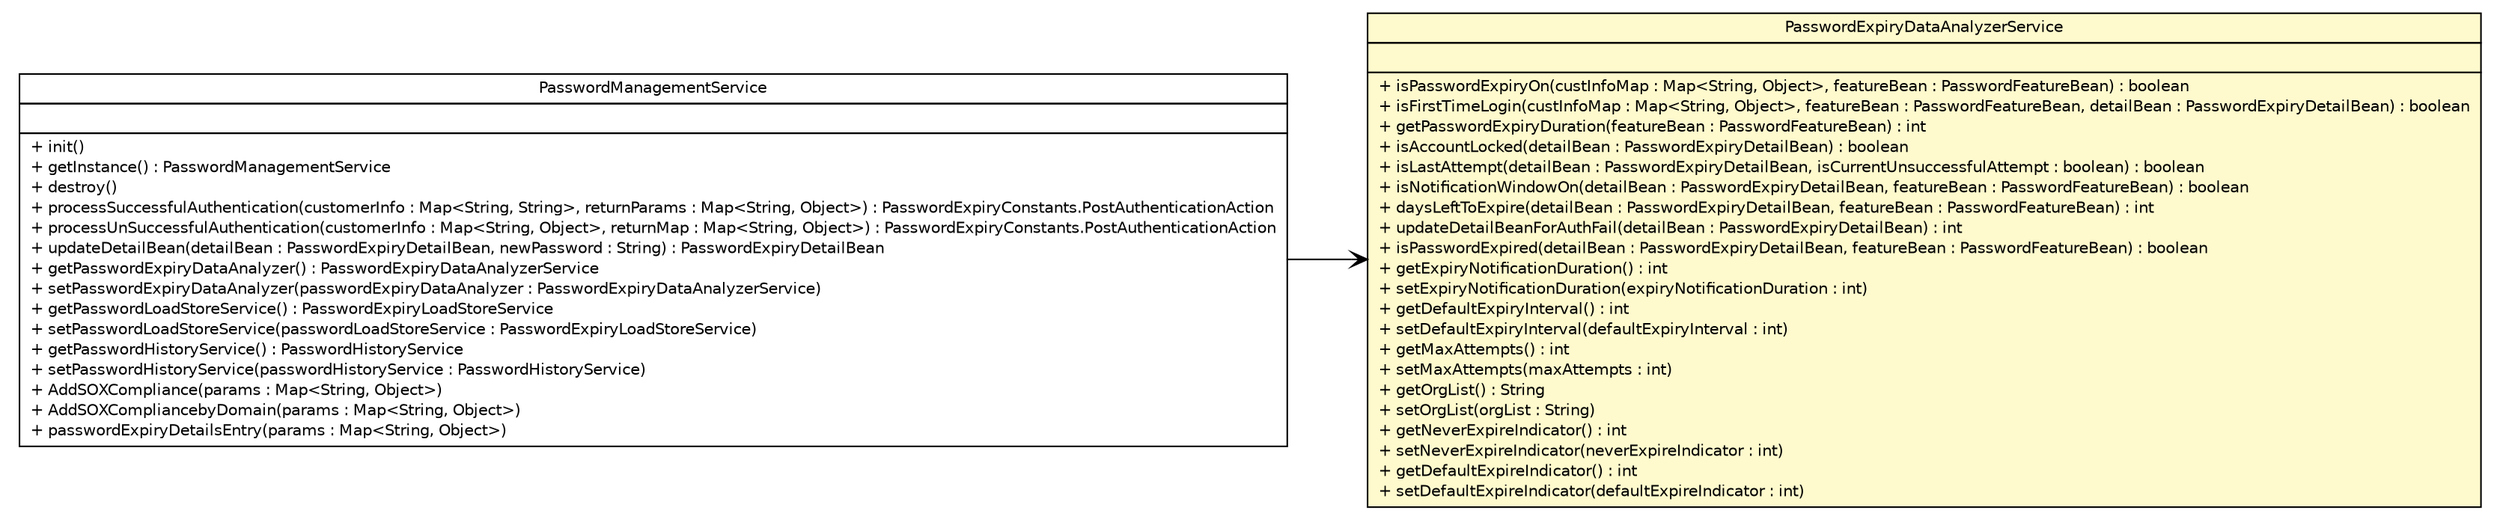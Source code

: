 #!/usr/local/bin/dot
#
# Class diagram 
# Generated by UMLGraph version 5.1 (http://www.umlgraph.org/)
#

digraph G {
	edge [fontname="Helvetica",fontsize=10,labelfontname="Helvetica",labelfontsize=10];
	node [fontname="Helvetica",fontsize=10,shape=plaintext];
	nodesep=0.25;
	ranksep=0.5;
	rankdir=LR;
	// com.inn.headstartdemo.security.mgmt.PasswordManagementService
	c10581 [label=<<table title="com.inn.headstartdemo.security.mgmt.PasswordManagementService" border="0" cellborder="1" cellspacing="0" cellpadding="2" port="p" href="./PasswordManagementService.html">
		<tr><td><table border="0" cellspacing="0" cellpadding="1">
<tr><td align="center" balign="center"> PasswordManagementService </td></tr>
		</table></td></tr>
		<tr><td><table border="0" cellspacing="0" cellpadding="1">
<tr><td align="left" balign="left">  </td></tr>
		</table></td></tr>
		<tr><td><table border="0" cellspacing="0" cellpadding="1">
<tr><td align="left" balign="left"> + init() </td></tr>
<tr><td align="left" balign="left"> + getInstance() : PasswordManagementService </td></tr>
<tr><td align="left" balign="left"> + destroy() </td></tr>
<tr><td align="left" balign="left"> + processSuccessfulAuthentication(customerInfo : Map&lt;String, String&gt;, returnParams : Map&lt;String, Object&gt;) : PasswordExpiryConstants.PostAuthenticationAction </td></tr>
<tr><td align="left" balign="left"> + processUnSuccessfulAuthentication(customerInfo : Map&lt;String, Object&gt;, returnMap : Map&lt;String, Object&gt;) : PasswordExpiryConstants.PostAuthenticationAction </td></tr>
<tr><td align="left" balign="left"> + updateDetailBean(detailBean : PasswordExpiryDetailBean, newPassword : String) : PasswordExpiryDetailBean </td></tr>
<tr><td align="left" balign="left"> + getPasswordExpiryDataAnalyzer() : PasswordExpiryDataAnalyzerService </td></tr>
<tr><td align="left" balign="left"> + setPasswordExpiryDataAnalyzer(passwordExpiryDataAnalyzer : PasswordExpiryDataAnalyzerService) </td></tr>
<tr><td align="left" balign="left"> + getPasswordLoadStoreService() : PasswordExpiryLoadStoreService </td></tr>
<tr><td align="left" balign="left"> + setPasswordLoadStoreService(passwordLoadStoreService : PasswordExpiryLoadStoreService) </td></tr>
<tr><td align="left" balign="left"> + getPasswordHistoryService() : PasswordHistoryService </td></tr>
<tr><td align="left" balign="left"> + setPasswordHistoryService(passwordHistoryService : PasswordHistoryService) </td></tr>
<tr><td align="left" balign="left"> + AddSOXCompliance(params : Map&lt;String, Object&gt;) </td></tr>
<tr><td align="left" balign="left"> + AddSOXCompliancebyDomain(params : Map&lt;String, Object&gt;) </td></tr>
<tr><td align="left" balign="left"> + passwordExpiryDetailsEntry(params : Map&lt;String, Object&gt;) </td></tr>
		</table></td></tr>
		</table>>, fontname="Helvetica", fontcolor="black", fontsize=10.0];
	// com.inn.headstartdemo.security.mgmt.PasswordExpiryDataAnalyzerService
	c10583 [label=<<table title="com.inn.headstartdemo.security.mgmt.PasswordExpiryDataAnalyzerService" border="0" cellborder="1" cellspacing="0" cellpadding="2" port="p" bgcolor="lemonChiffon" href="./PasswordExpiryDataAnalyzerService.html">
		<tr><td><table border="0" cellspacing="0" cellpadding="1">
<tr><td align="center" balign="center"> PasswordExpiryDataAnalyzerService </td></tr>
		</table></td></tr>
		<tr><td><table border="0" cellspacing="0" cellpadding="1">
<tr><td align="left" balign="left">  </td></tr>
		</table></td></tr>
		<tr><td><table border="0" cellspacing="0" cellpadding="1">
<tr><td align="left" balign="left"> + isPasswordExpiryOn(custInfoMap : Map&lt;String, Object&gt;, featureBean : PasswordFeatureBean) : boolean </td></tr>
<tr><td align="left" balign="left"> + isFirstTimeLogin(custInfoMap : Map&lt;String, Object&gt;, featureBean : PasswordFeatureBean, detailBean : PasswordExpiryDetailBean) : boolean </td></tr>
<tr><td align="left" balign="left"> + getPasswordExpiryDuration(featureBean : PasswordFeatureBean) : int </td></tr>
<tr><td align="left" balign="left"> + isAccountLocked(detailBean : PasswordExpiryDetailBean) : boolean </td></tr>
<tr><td align="left" balign="left"> + isLastAttempt(detailBean : PasswordExpiryDetailBean, isCurrentUnsuccessfulAttempt : boolean) : boolean </td></tr>
<tr><td align="left" balign="left"> + isNotificationWindowOn(detailBean : PasswordExpiryDetailBean, featureBean : PasswordFeatureBean) : boolean </td></tr>
<tr><td align="left" balign="left"> + daysLeftToExpire(detailBean : PasswordExpiryDetailBean, featureBean : PasswordFeatureBean) : int </td></tr>
<tr><td align="left" balign="left"> + updateDetailBeanForAuthFail(detailBean : PasswordExpiryDetailBean) : int </td></tr>
<tr><td align="left" balign="left"> + isPasswordExpired(detailBean : PasswordExpiryDetailBean, featureBean : PasswordFeatureBean) : boolean </td></tr>
<tr><td align="left" balign="left"> + getExpiryNotificationDuration() : int </td></tr>
<tr><td align="left" balign="left"> + setExpiryNotificationDuration(expiryNotificationDuration : int) </td></tr>
<tr><td align="left" balign="left"> + getDefaultExpiryInterval() : int </td></tr>
<tr><td align="left" balign="left"> + setDefaultExpiryInterval(defaultExpiryInterval : int) </td></tr>
<tr><td align="left" balign="left"> + getMaxAttempts() : int </td></tr>
<tr><td align="left" balign="left"> + setMaxAttempts(maxAttempts : int) </td></tr>
<tr><td align="left" balign="left"> + getOrgList() : String </td></tr>
<tr><td align="left" balign="left"> + setOrgList(orgList : String) </td></tr>
<tr><td align="left" balign="left"> + getNeverExpireIndicator() : int </td></tr>
<tr><td align="left" balign="left"> + setNeverExpireIndicator(neverExpireIndicator : int) </td></tr>
<tr><td align="left" balign="left"> + getDefaultExpireIndicator() : int </td></tr>
<tr><td align="left" balign="left"> + setDefaultExpireIndicator(defaultExpireIndicator : int) </td></tr>
		</table></td></tr>
		</table>>, fontname="Helvetica", fontcolor="black", fontsize=10.0];
	// com.inn.headstartdemo.security.mgmt.PasswordManagementService NAVASSOC com.inn.headstartdemo.security.mgmt.PasswordExpiryDataAnalyzerService
	c10581:p -> c10583:p [taillabel="", label="", headlabel="", fontname="Helvetica", fontcolor="black", fontsize=10.0, color="black", arrowhead=open];
}

